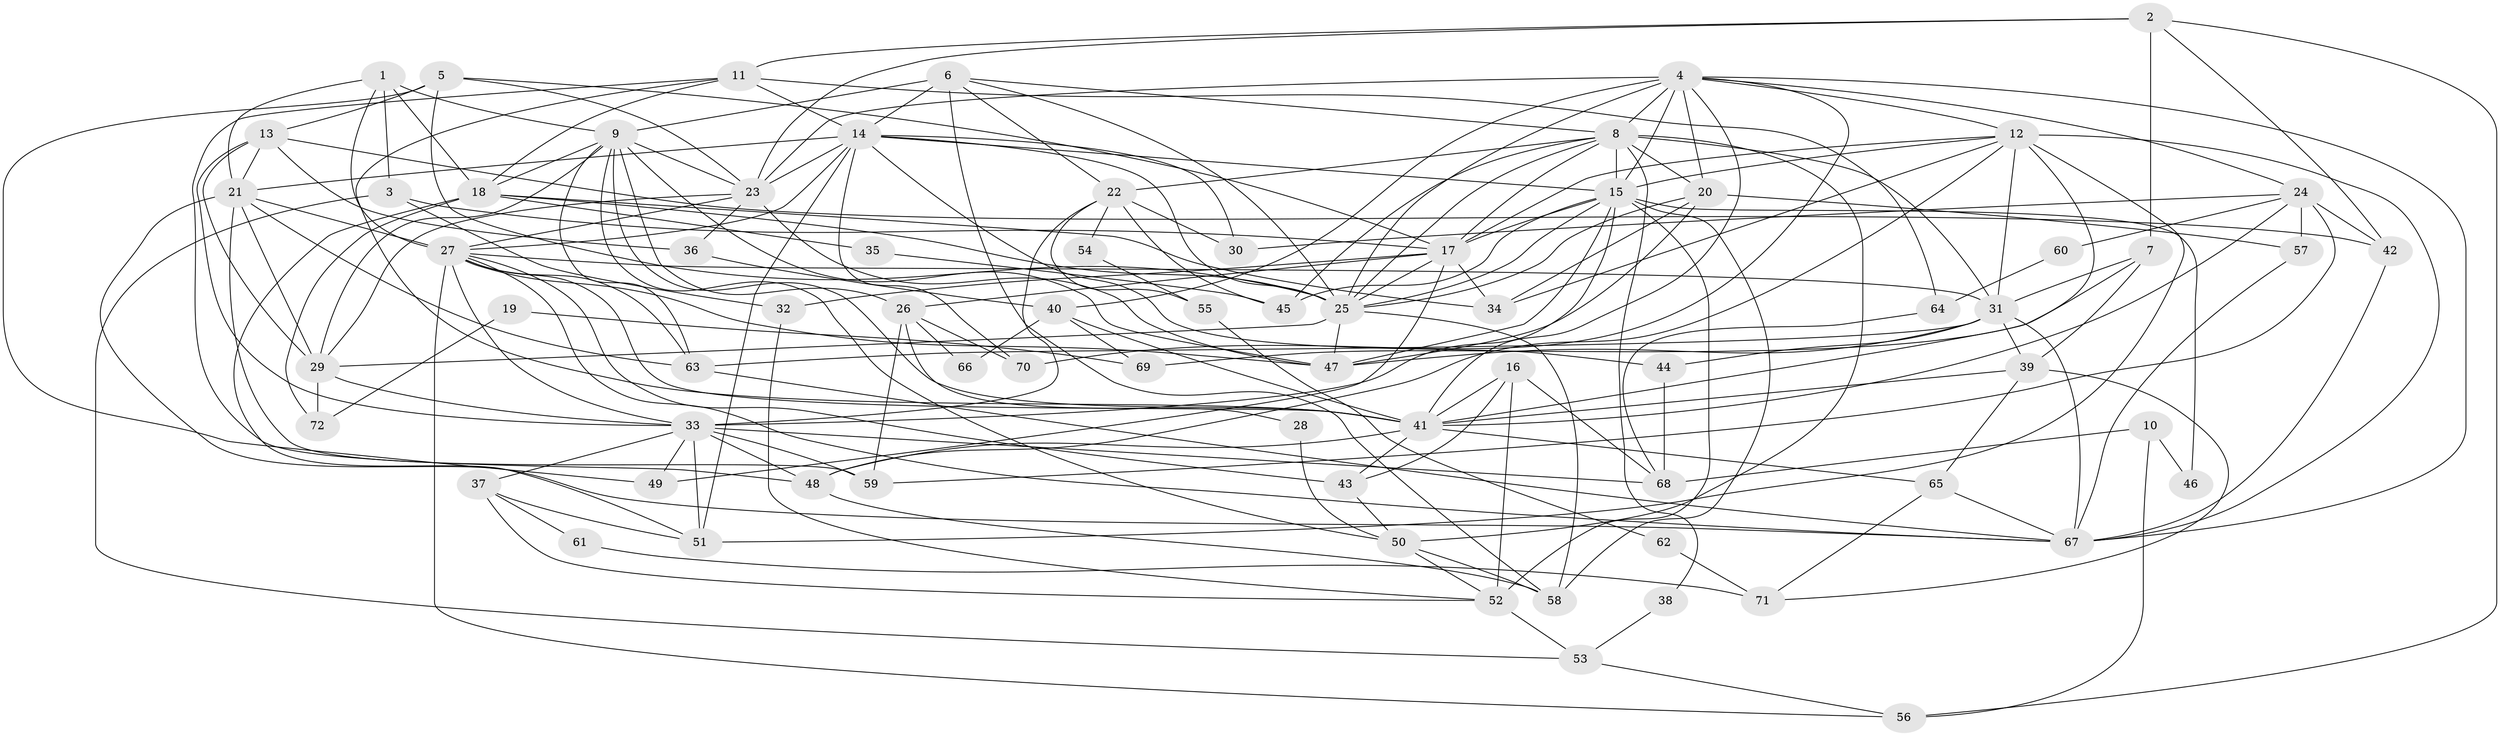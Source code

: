 // original degree distribution, {3: 0.2867132867132867, 5: 0.15384615384615385, 6: 0.1048951048951049, 4: 0.27972027972027974, 2: 0.1258741258741259, 10: 0.006993006993006993, 7: 0.03496503496503497, 8: 0.006993006993006993}
// Generated by graph-tools (version 1.1) at 2025/51/03/04/25 22:51:10]
// undirected, 72 vertices, 196 edges
graph export_dot {
  node [color=gray90,style=filled];
  1;
  2;
  3;
  4;
  5;
  6;
  7;
  8;
  9;
  10;
  11;
  12;
  13;
  14;
  15;
  16;
  17;
  18;
  19;
  20;
  21;
  22;
  23;
  24;
  25;
  26;
  27;
  28;
  29;
  30;
  31;
  32;
  33;
  34;
  35;
  36;
  37;
  38;
  39;
  40;
  41;
  42;
  43;
  44;
  45;
  46;
  47;
  48;
  49;
  50;
  51;
  52;
  53;
  54;
  55;
  56;
  57;
  58;
  59;
  60;
  61;
  62;
  63;
  64;
  65;
  66;
  67;
  68;
  69;
  70;
  71;
  72;
  1 -- 3 [weight=1.0];
  1 -- 9 [weight=1.0];
  1 -- 18 [weight=1.0];
  1 -- 21 [weight=1.0];
  1 -- 27 [weight=1.0];
  2 -- 7 [weight=1.0];
  2 -- 11 [weight=1.0];
  2 -- 23 [weight=1.0];
  2 -- 42 [weight=1.0];
  2 -- 56 [weight=1.0];
  3 -- 17 [weight=1.0];
  3 -- 32 [weight=1.0];
  3 -- 53 [weight=1.0];
  4 -- 8 [weight=1.0];
  4 -- 12 [weight=1.0];
  4 -- 15 [weight=1.0];
  4 -- 20 [weight=1.0];
  4 -- 23 [weight=1.0];
  4 -- 24 [weight=1.0];
  4 -- 25 [weight=2.0];
  4 -- 40 [weight=1.0];
  4 -- 41 [weight=1.0];
  4 -- 67 [weight=1.0];
  4 -- 70 [weight=1.0];
  5 -- 13 [weight=1.0];
  5 -- 17 [weight=1.0];
  5 -- 23 [weight=1.0];
  5 -- 25 [weight=1.0];
  5 -- 49 [weight=1.0];
  6 -- 8 [weight=1.0];
  6 -- 9 [weight=2.0];
  6 -- 14 [weight=1.0];
  6 -- 22 [weight=1.0];
  6 -- 25 [weight=1.0];
  6 -- 58 [weight=1.0];
  7 -- 31 [weight=1.0];
  7 -- 39 [weight=1.0];
  7 -- 69 [weight=1.0];
  8 -- 15 [weight=1.0];
  8 -- 17 [weight=1.0];
  8 -- 20 [weight=2.0];
  8 -- 22 [weight=1.0];
  8 -- 25 [weight=1.0];
  8 -- 31 [weight=1.0];
  8 -- 38 [weight=1.0];
  8 -- 45 [weight=2.0];
  8 -- 50 [weight=1.0];
  9 -- 18 [weight=1.0];
  9 -- 23 [weight=1.0];
  9 -- 26 [weight=1.0];
  9 -- 29 [weight=1.0];
  9 -- 41 [weight=1.0];
  9 -- 47 [weight=1.0];
  9 -- 50 [weight=1.0];
  9 -- 63 [weight=1.0];
  10 -- 46 [weight=1.0];
  10 -- 56 [weight=1.0];
  10 -- 68 [weight=1.0];
  11 -- 14 [weight=2.0];
  11 -- 18 [weight=1.0];
  11 -- 41 [weight=1.0];
  11 -- 48 [weight=1.0];
  11 -- 64 [weight=2.0];
  12 -- 15 [weight=1.0];
  12 -- 17 [weight=1.0];
  12 -- 31 [weight=4.0];
  12 -- 34 [weight=1.0];
  12 -- 41 [weight=1.0];
  12 -- 48 [weight=2.0];
  12 -- 51 [weight=1.0];
  12 -- 67 [weight=1.0];
  13 -- 21 [weight=1.0];
  13 -- 29 [weight=1.0];
  13 -- 33 [weight=1.0];
  13 -- 36 [weight=1.0];
  13 -- 42 [weight=1.0];
  14 -- 15 [weight=1.0];
  14 -- 21 [weight=2.0];
  14 -- 23 [weight=1.0];
  14 -- 25 [weight=1.0];
  14 -- 27 [weight=1.0];
  14 -- 30 [weight=1.0];
  14 -- 44 [weight=1.0];
  14 -- 51 [weight=1.0];
  14 -- 70 [weight=1.0];
  15 -- 17 [weight=1.0];
  15 -- 25 [weight=1.0];
  15 -- 33 [weight=1.0];
  15 -- 45 [weight=1.0];
  15 -- 46 [weight=1.0];
  15 -- 47 [weight=1.0];
  15 -- 52 [weight=2.0];
  15 -- 58 [weight=1.0];
  16 -- 41 [weight=2.0];
  16 -- 43 [weight=1.0];
  16 -- 52 [weight=2.0];
  16 -- 68 [weight=1.0];
  17 -- 25 [weight=1.0];
  17 -- 26 [weight=1.0];
  17 -- 32 [weight=1.0];
  17 -- 34 [weight=1.0];
  17 -- 49 [weight=1.0];
  18 -- 25 [weight=1.0];
  18 -- 34 [weight=1.0];
  18 -- 35 [weight=2.0];
  18 -- 51 [weight=1.0];
  18 -- 72 [weight=1.0];
  19 -- 69 [weight=1.0];
  19 -- 72 [weight=1.0];
  20 -- 25 [weight=1.0];
  20 -- 34 [weight=1.0];
  20 -- 47 [weight=1.0];
  20 -- 57 [weight=1.0];
  21 -- 27 [weight=1.0];
  21 -- 29 [weight=1.0];
  21 -- 59 [weight=1.0];
  21 -- 63 [weight=1.0];
  21 -- 67 [weight=1.0];
  22 -- 30 [weight=1.0];
  22 -- 33 [weight=1.0];
  22 -- 45 [weight=1.0];
  22 -- 54 [weight=1.0];
  22 -- 55 [weight=2.0];
  23 -- 27 [weight=1.0];
  23 -- 29 [weight=2.0];
  23 -- 36 [weight=1.0];
  23 -- 47 [weight=1.0];
  24 -- 30 [weight=1.0];
  24 -- 41 [weight=1.0];
  24 -- 42 [weight=1.0];
  24 -- 57 [weight=1.0];
  24 -- 59 [weight=1.0];
  24 -- 60 [weight=1.0];
  25 -- 29 [weight=1.0];
  25 -- 47 [weight=1.0];
  25 -- 58 [weight=1.0];
  26 -- 28 [weight=1.0];
  26 -- 59 [weight=1.0];
  26 -- 66 [weight=1.0];
  26 -- 70 [weight=1.0];
  27 -- 31 [weight=1.0];
  27 -- 33 [weight=1.0];
  27 -- 41 [weight=1.0];
  27 -- 43 [weight=1.0];
  27 -- 47 [weight=1.0];
  27 -- 56 [weight=1.0];
  27 -- 63 [weight=1.0];
  27 -- 67 [weight=1.0];
  28 -- 50 [weight=1.0];
  29 -- 33 [weight=1.0];
  29 -- 72 [weight=1.0];
  31 -- 39 [weight=1.0];
  31 -- 44 [weight=1.0];
  31 -- 47 [weight=1.0];
  31 -- 63 [weight=1.0];
  31 -- 67 [weight=1.0];
  32 -- 52 [weight=1.0];
  33 -- 37 [weight=1.0];
  33 -- 48 [weight=1.0];
  33 -- 49 [weight=1.0];
  33 -- 51 [weight=1.0];
  33 -- 59 [weight=1.0];
  33 -- 68 [weight=1.0];
  35 -- 45 [weight=1.0];
  36 -- 40 [weight=1.0];
  37 -- 51 [weight=1.0];
  37 -- 52 [weight=1.0];
  37 -- 61 [weight=1.0];
  38 -- 53 [weight=1.0];
  39 -- 41 [weight=1.0];
  39 -- 65 [weight=1.0];
  39 -- 71 [weight=1.0];
  40 -- 41 [weight=2.0];
  40 -- 66 [weight=1.0];
  40 -- 69 [weight=1.0];
  41 -- 43 [weight=1.0];
  41 -- 48 [weight=1.0];
  41 -- 65 [weight=1.0];
  42 -- 67 [weight=1.0];
  43 -- 50 [weight=1.0];
  44 -- 68 [weight=1.0];
  48 -- 58 [weight=1.0];
  50 -- 52 [weight=1.0];
  50 -- 58 [weight=1.0];
  52 -- 53 [weight=1.0];
  53 -- 56 [weight=1.0];
  54 -- 55 [weight=1.0];
  55 -- 62 [weight=1.0];
  57 -- 67 [weight=1.0];
  60 -- 64 [weight=1.0];
  61 -- 71 [weight=1.0];
  62 -- 71 [weight=1.0];
  63 -- 67 [weight=1.0];
  64 -- 68 [weight=1.0];
  65 -- 67 [weight=1.0];
  65 -- 71 [weight=1.0];
}
